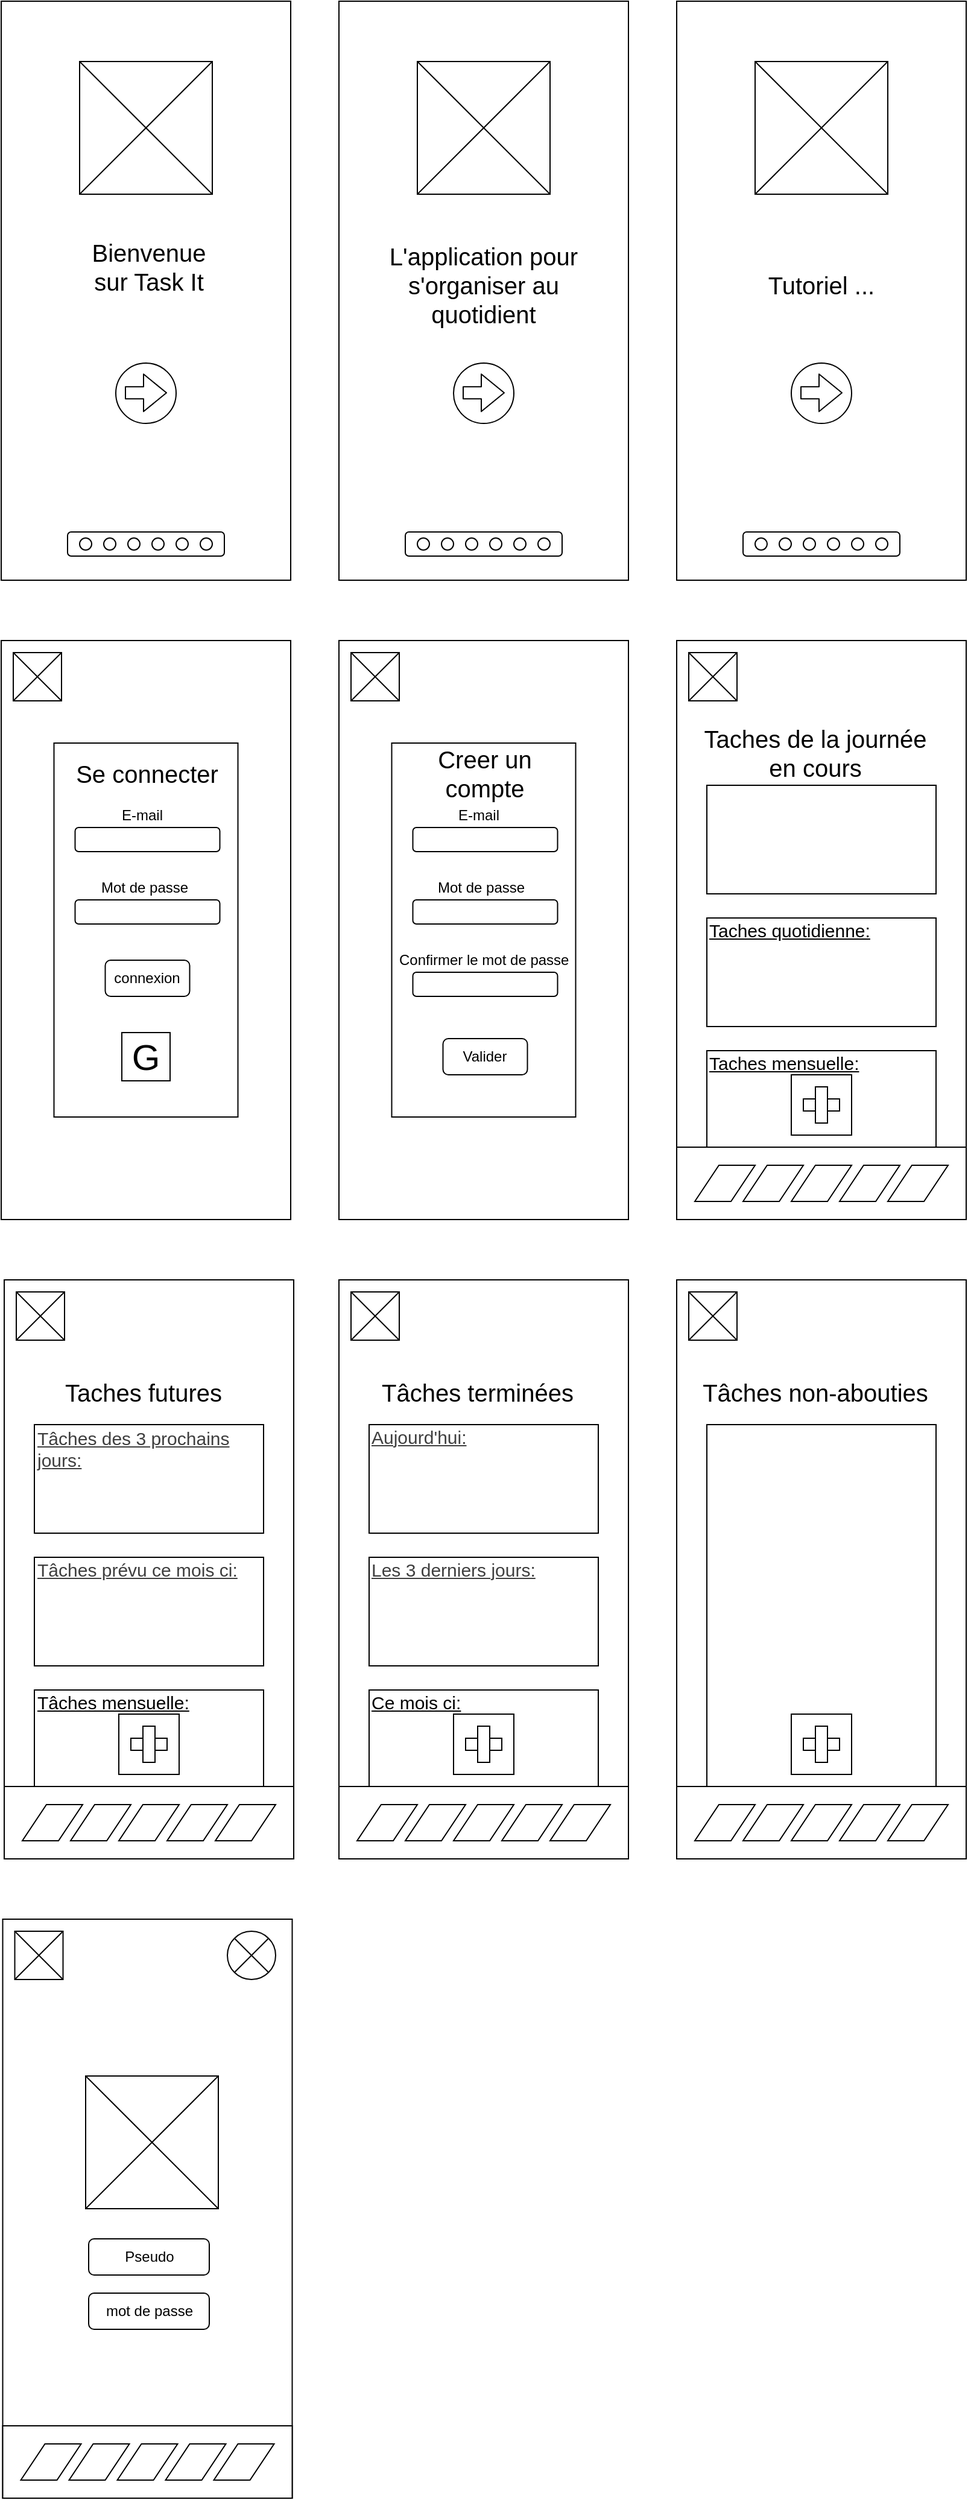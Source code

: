 <mxfile>
    <diagram id="vADeySU7U7IYrKHkTkTS" name="Page-1">
        <mxGraphModel dx="2027" dy="1375" grid="1" gridSize="10" guides="1" tooltips="1" connect="1" arrows="1" fold="1" page="1" pageScale="1" pageWidth="850" pageHeight="1100" math="0" shadow="0">
            <root>
                <mxCell id="0"/>
                <mxCell id="1" parent="0"/>
                <mxCell id="3" value="" style="rounded=0;whiteSpace=wrap;html=1;" vertex="1" parent="1">
                    <mxGeometry x="25" y="40" width="240" height="480" as="geometry"/>
                </mxCell>
                <mxCell id="6" value="" style="whiteSpace=wrap;html=1;aspect=fixed;" vertex="1" parent="1">
                    <mxGeometry x="90" y="90" width="110" height="110" as="geometry"/>
                </mxCell>
                <mxCell id="7" value="" style="endArrow=none;html=1;entryX=1;entryY=0;entryDx=0;entryDy=0;exitX=0;exitY=1;exitDx=0;exitDy=0;" edge="1" parent="1" source="6" target="6">
                    <mxGeometry width="50" height="50" relative="1" as="geometry">
                        <mxPoint x="105" y="200" as="sourcePoint"/>
                        <mxPoint x="155" y="150" as="targetPoint"/>
                    </mxGeometry>
                </mxCell>
                <mxCell id="8" value="" style="endArrow=none;html=1;entryX=1;entryY=1;entryDx=0;entryDy=0;exitX=0;exitY=0;exitDx=0;exitDy=0;" edge="1" parent="1" source="6" target="6">
                    <mxGeometry width="50" height="50" relative="1" as="geometry">
                        <mxPoint x="105" y="185" as="sourcePoint"/>
                        <mxPoint x="155" y="135" as="targetPoint"/>
                    </mxGeometry>
                </mxCell>
                <mxCell id="10" value="Bienvenue sur Task It" style="text;html=1;align=center;verticalAlign=middle;whiteSpace=wrap;rounded=0;fontSize=20;" vertex="1" parent="1">
                    <mxGeometry x="90" y="230" width="115" height="60" as="geometry"/>
                </mxCell>
                <mxCell id="11" value="" style="rounded=0;whiteSpace=wrap;html=1;" vertex="1" parent="1">
                    <mxGeometry x="305" y="40" width="240" height="480" as="geometry"/>
                </mxCell>
                <mxCell id="12" value="" style="whiteSpace=wrap;html=1;aspect=fixed;" vertex="1" parent="1">
                    <mxGeometry x="370" y="90" width="110" height="110" as="geometry"/>
                </mxCell>
                <mxCell id="13" value="" style="endArrow=none;html=1;entryX=1;entryY=0;entryDx=0;entryDy=0;exitX=0;exitY=1;exitDx=0;exitDy=0;" edge="1" parent="1" source="12" target="12">
                    <mxGeometry width="50" height="50" relative="1" as="geometry">
                        <mxPoint x="385" y="200" as="sourcePoint"/>
                        <mxPoint x="435" y="150" as="targetPoint"/>
                    </mxGeometry>
                </mxCell>
                <mxCell id="14" value="" style="endArrow=none;html=1;entryX=1;entryY=1;entryDx=0;entryDy=0;exitX=0;exitY=0;exitDx=0;exitDy=0;" edge="1" parent="1" source="12" target="12">
                    <mxGeometry width="50" height="50" relative="1" as="geometry">
                        <mxPoint x="385" y="185" as="sourcePoint"/>
                        <mxPoint x="435" y="135" as="targetPoint"/>
                    </mxGeometry>
                </mxCell>
                <mxCell id="15" value="L&#39;application pour s&#39;organiser au quotidient" style="text;html=1;align=center;verticalAlign=middle;whiteSpace=wrap;rounded=0;fontSize=20;" vertex="1" parent="1">
                    <mxGeometry x="335" y="230" width="180" height="90" as="geometry"/>
                </mxCell>
                <mxCell id="23" value="" style="rounded=1;whiteSpace=wrap;html=1;" vertex="1" parent="1">
                    <mxGeometry x="80" y="480" width="130" height="20" as="geometry"/>
                </mxCell>
                <mxCell id="16" value="" style="ellipse;whiteSpace=wrap;html=1;aspect=fixed;" vertex="1" parent="1">
                    <mxGeometry x="90" y="485" width="10" height="10" as="geometry"/>
                </mxCell>
                <mxCell id="18" value="" style="ellipse;whiteSpace=wrap;html=1;aspect=fixed;" vertex="1" parent="1">
                    <mxGeometry x="110" y="485" width="10" height="10" as="geometry"/>
                </mxCell>
                <mxCell id="19" value="" style="ellipse;whiteSpace=wrap;html=1;aspect=fixed;" vertex="1" parent="1">
                    <mxGeometry x="130" y="485" width="10" height="10" as="geometry"/>
                </mxCell>
                <mxCell id="20" value="" style="ellipse;whiteSpace=wrap;html=1;aspect=fixed;" vertex="1" parent="1">
                    <mxGeometry x="150" y="485" width="10" height="10" as="geometry"/>
                </mxCell>
                <mxCell id="25" value="" style="ellipse;whiteSpace=wrap;html=1;aspect=fixed;" vertex="1" parent="1">
                    <mxGeometry x="170" y="485" width="10" height="10" as="geometry"/>
                </mxCell>
                <mxCell id="26" value="" style="ellipse;whiteSpace=wrap;html=1;aspect=fixed;" vertex="1" parent="1">
                    <mxGeometry x="190" y="485" width="10" height="10" as="geometry"/>
                </mxCell>
                <mxCell id="34" value="" style="rounded=1;whiteSpace=wrap;html=1;" vertex="1" parent="1">
                    <mxGeometry x="360" y="480" width="130" height="20" as="geometry"/>
                </mxCell>
                <mxCell id="35" value="" style="ellipse;whiteSpace=wrap;html=1;aspect=fixed;" vertex="1" parent="1">
                    <mxGeometry x="370" y="485" width="10" height="10" as="geometry"/>
                </mxCell>
                <mxCell id="36" value="" style="ellipse;whiteSpace=wrap;html=1;aspect=fixed;" vertex="1" parent="1">
                    <mxGeometry x="390" y="485" width="10" height="10" as="geometry"/>
                </mxCell>
                <mxCell id="37" value="" style="ellipse;whiteSpace=wrap;html=1;aspect=fixed;" vertex="1" parent="1">
                    <mxGeometry x="410" y="485" width="10" height="10" as="geometry"/>
                </mxCell>
                <mxCell id="38" value="" style="ellipse;whiteSpace=wrap;html=1;aspect=fixed;" vertex="1" parent="1">
                    <mxGeometry x="430" y="485" width="10" height="10" as="geometry"/>
                </mxCell>
                <mxCell id="39" value="" style="ellipse;whiteSpace=wrap;html=1;aspect=fixed;" vertex="1" parent="1">
                    <mxGeometry x="450" y="485" width="10" height="10" as="geometry"/>
                </mxCell>
                <mxCell id="40" value="" style="ellipse;whiteSpace=wrap;html=1;aspect=fixed;" vertex="1" parent="1">
                    <mxGeometry x="470" y="485" width="10" height="10" as="geometry"/>
                </mxCell>
                <mxCell id="42" value="" style="ellipse;whiteSpace=wrap;html=1;aspect=fixed;" vertex="1" parent="1">
                    <mxGeometry x="400" y="340" width="50" height="50" as="geometry"/>
                </mxCell>
                <mxCell id="41" value="" style="shape=flexArrow;endArrow=classic;html=1;" edge="1" parent="1">
                    <mxGeometry width="50" height="50" relative="1" as="geometry">
                        <mxPoint x="407.5" y="364.66" as="sourcePoint"/>
                        <mxPoint x="442.5" y="364.66" as="targetPoint"/>
                    </mxGeometry>
                </mxCell>
                <mxCell id="43" value="" style="ellipse;whiteSpace=wrap;html=1;aspect=fixed;" vertex="1" parent="1">
                    <mxGeometry x="120" y="340" width="50" height="50" as="geometry"/>
                </mxCell>
                <mxCell id="44" value="" style="shape=flexArrow;endArrow=classic;html=1;" edge="1" parent="1">
                    <mxGeometry width="50" height="50" relative="1" as="geometry">
                        <mxPoint x="127.5" y="364.66" as="sourcePoint"/>
                        <mxPoint x="162.5" y="364.66" as="targetPoint"/>
                    </mxGeometry>
                </mxCell>
                <mxCell id="45" value="" style="rounded=0;whiteSpace=wrap;html=1;" vertex="1" parent="1">
                    <mxGeometry x="585" y="40" width="240" height="480" as="geometry"/>
                </mxCell>
                <mxCell id="46" value="" style="whiteSpace=wrap;html=1;aspect=fixed;" vertex="1" parent="1">
                    <mxGeometry x="650" y="90" width="110" height="110" as="geometry"/>
                </mxCell>
                <mxCell id="47" value="" style="endArrow=none;html=1;entryX=1;entryY=0;entryDx=0;entryDy=0;exitX=0;exitY=1;exitDx=0;exitDy=0;" edge="1" parent="1" source="46" target="46">
                    <mxGeometry width="50" height="50" relative="1" as="geometry">
                        <mxPoint x="665" y="200" as="sourcePoint"/>
                        <mxPoint x="715" y="150" as="targetPoint"/>
                    </mxGeometry>
                </mxCell>
                <mxCell id="48" value="" style="endArrow=none;html=1;entryX=1;entryY=1;entryDx=0;entryDy=0;exitX=0;exitY=0;exitDx=0;exitDy=0;" edge="1" parent="1" source="46" target="46">
                    <mxGeometry width="50" height="50" relative="1" as="geometry">
                        <mxPoint x="665" y="185" as="sourcePoint"/>
                        <mxPoint x="715" y="135" as="targetPoint"/>
                    </mxGeometry>
                </mxCell>
                <mxCell id="49" value="Tutoriel ..." style="text;html=1;align=center;verticalAlign=middle;whiteSpace=wrap;rounded=0;fontSize=20;" vertex="1" parent="1">
                    <mxGeometry x="615" y="230" width="180" height="90" as="geometry"/>
                </mxCell>
                <mxCell id="50" value="" style="rounded=1;whiteSpace=wrap;html=1;" vertex="1" parent="1">
                    <mxGeometry x="640" y="480" width="130" height="20" as="geometry"/>
                </mxCell>
                <mxCell id="51" value="" style="ellipse;whiteSpace=wrap;html=1;aspect=fixed;" vertex="1" parent="1">
                    <mxGeometry x="650" y="485" width="10" height="10" as="geometry"/>
                </mxCell>
                <mxCell id="52" value="" style="ellipse;whiteSpace=wrap;html=1;aspect=fixed;" vertex="1" parent="1">
                    <mxGeometry x="670" y="485" width="10" height="10" as="geometry"/>
                </mxCell>
                <mxCell id="53" value="" style="ellipse;whiteSpace=wrap;html=1;aspect=fixed;" vertex="1" parent="1">
                    <mxGeometry x="690" y="485" width="10" height="10" as="geometry"/>
                </mxCell>
                <mxCell id="54" value="" style="ellipse;whiteSpace=wrap;html=1;aspect=fixed;" vertex="1" parent="1">
                    <mxGeometry x="710" y="485" width="10" height="10" as="geometry"/>
                </mxCell>
                <mxCell id="55" value="" style="ellipse;whiteSpace=wrap;html=1;aspect=fixed;" vertex="1" parent="1">
                    <mxGeometry x="730" y="485" width="10" height="10" as="geometry"/>
                </mxCell>
                <mxCell id="56" value="" style="ellipse;whiteSpace=wrap;html=1;aspect=fixed;" vertex="1" parent="1">
                    <mxGeometry x="750" y="485" width="10" height="10" as="geometry"/>
                </mxCell>
                <mxCell id="57" value="" style="ellipse;whiteSpace=wrap;html=1;aspect=fixed;" vertex="1" parent="1">
                    <mxGeometry x="680" y="340" width="50" height="50" as="geometry"/>
                </mxCell>
                <mxCell id="58" value="" style="shape=flexArrow;endArrow=classic;html=1;" edge="1" parent="1">
                    <mxGeometry width="50" height="50" relative="1" as="geometry">
                        <mxPoint x="687.5" y="364.66" as="sourcePoint"/>
                        <mxPoint x="722.5" y="364.66" as="targetPoint"/>
                    </mxGeometry>
                </mxCell>
                <mxCell id="91" value="" style="rounded=0;whiteSpace=wrap;html=1;" vertex="1" parent="1">
                    <mxGeometry x="25" y="570" width="240" height="480" as="geometry"/>
                </mxCell>
                <mxCell id="84" value="" style="whiteSpace=wrap;html=1;aspect=fixed;" vertex="1" parent="1">
                    <mxGeometry x="35" y="580" width="40" height="40" as="geometry"/>
                </mxCell>
                <mxCell id="85" value="" style="endArrow=none;html=1;entryX=0;entryY=0;entryDx=0;entryDy=0;exitX=1;exitY=1;exitDx=0;exitDy=0;" edge="1" parent="1" source="84" target="84">
                    <mxGeometry width="50" height="50" relative="1" as="geometry">
                        <mxPoint x="280" y="660" as="sourcePoint"/>
                        <mxPoint x="330" y="610" as="targetPoint"/>
                    </mxGeometry>
                </mxCell>
                <mxCell id="86" value="" style="endArrow=none;html=1;entryX=1;entryY=0;entryDx=0;entryDy=0;" edge="1" parent="1" target="84">
                    <mxGeometry width="50" height="50" relative="1" as="geometry">
                        <mxPoint x="35" y="620" as="sourcePoint"/>
                        <mxPoint x="85" y="570" as="targetPoint"/>
                    </mxGeometry>
                </mxCell>
                <mxCell id="78" value="" style="rounded=0;whiteSpace=wrap;html=1;" vertex="1" parent="1">
                    <mxGeometry x="68.75" y="655" width="152.5" height="310" as="geometry"/>
                </mxCell>
                <mxCell id="74" value="" style="rounded=1;whiteSpace=wrap;html=1;" vertex="1" parent="1">
                    <mxGeometry x="86.25" y="725" width="120" height="20" as="geometry"/>
                </mxCell>
                <mxCell id="80" value="" style="rounded=1;whiteSpace=wrap;html=1;" vertex="1" parent="1">
                    <mxGeometry x="86.25" y="785" width="120" height="20" as="geometry"/>
                </mxCell>
                <mxCell id="81" value="Se connecter" style="text;html=1;align=center;verticalAlign=middle;whiteSpace=wrap;rounded=0;fontSize=20;" vertex="1" parent="1">
                    <mxGeometry x="71.25" y="665" width="150" height="30" as="geometry"/>
                </mxCell>
                <mxCell id="87" value="E-mail" style="text;html=1;align=left;verticalAlign=middle;whiteSpace=wrap;rounded=0;" vertex="1" parent="1">
                    <mxGeometry x="122.5" y="705" width="45" height="20" as="geometry"/>
                </mxCell>
                <mxCell id="88" value="Mot de passe" style="text;html=1;align=left;verticalAlign=middle;whiteSpace=wrap;rounded=0;" vertex="1" parent="1">
                    <mxGeometry x="106.25" y="765" width="77.5" height="20" as="geometry"/>
                </mxCell>
                <mxCell id="89" value="connexion" style="rounded=1;whiteSpace=wrap;html=1;" vertex="1" parent="1">
                    <mxGeometry x="111.25" y="835" width="70" height="30" as="geometry"/>
                </mxCell>
                <mxCell id="90" value="&lt;font style=&quot;font-size: 30px;&quot;&gt;G&lt;/font&gt;" style="whiteSpace=wrap;html=1;aspect=fixed;" vertex="1" parent="1">
                    <mxGeometry x="125" y="895" width="40" height="40" as="geometry"/>
                </mxCell>
                <mxCell id="92" value="" style="rounded=0;whiteSpace=wrap;html=1;" vertex="1" parent="1">
                    <mxGeometry x="305" y="570" width="240" height="480" as="geometry"/>
                </mxCell>
                <mxCell id="93" value="" style="whiteSpace=wrap;html=1;aspect=fixed;" vertex="1" parent="1">
                    <mxGeometry x="315" y="580" width="40" height="40" as="geometry"/>
                </mxCell>
                <mxCell id="94" value="" style="endArrow=none;html=1;entryX=0;entryY=0;entryDx=0;entryDy=0;exitX=1;exitY=1;exitDx=0;exitDy=0;" edge="1" parent="1" source="93" target="93">
                    <mxGeometry width="50" height="50" relative="1" as="geometry">
                        <mxPoint x="560" y="660" as="sourcePoint"/>
                        <mxPoint x="610" y="610" as="targetPoint"/>
                    </mxGeometry>
                </mxCell>
                <mxCell id="95" value="" style="endArrow=none;html=1;entryX=1;entryY=0;entryDx=0;entryDy=0;" edge="1" parent="1" target="93">
                    <mxGeometry width="50" height="50" relative="1" as="geometry">
                        <mxPoint x="315" y="620" as="sourcePoint"/>
                        <mxPoint x="365" y="570" as="targetPoint"/>
                    </mxGeometry>
                </mxCell>
                <mxCell id="96" value="" style="rounded=0;whiteSpace=wrap;html=1;" vertex="1" parent="1">
                    <mxGeometry x="348.75" y="655" width="152.5" height="310" as="geometry"/>
                </mxCell>
                <mxCell id="97" value="" style="rounded=1;whiteSpace=wrap;html=1;" vertex="1" parent="1">
                    <mxGeometry x="366.25" y="725" width="120" height="20" as="geometry"/>
                </mxCell>
                <mxCell id="98" value="" style="rounded=1;whiteSpace=wrap;html=1;" vertex="1" parent="1">
                    <mxGeometry x="366.25" y="785" width="120" height="20" as="geometry"/>
                </mxCell>
                <mxCell id="99" value="Creer un compte" style="text;html=1;align=center;verticalAlign=middle;whiteSpace=wrap;rounded=0;fontSize=20;" vertex="1" parent="1">
                    <mxGeometry x="351.25" y="665" width="150" height="30" as="geometry"/>
                </mxCell>
                <mxCell id="100" value="E-mail" style="text;html=1;align=left;verticalAlign=middle;whiteSpace=wrap;rounded=0;" vertex="1" parent="1">
                    <mxGeometry x="402.37" y="705" width="45" height="20" as="geometry"/>
                </mxCell>
                <mxCell id="101" value="Mot de passe" style="text;html=1;align=left;verticalAlign=middle;whiteSpace=wrap;rounded=0;" vertex="1" parent="1">
                    <mxGeometry x="385" y="765" width="85" height="20" as="geometry"/>
                </mxCell>
                <mxCell id="102" value="Valider" style="rounded=1;whiteSpace=wrap;html=1;" vertex="1" parent="1">
                    <mxGeometry x="391.25" y="900" width="70" height="30" as="geometry"/>
                </mxCell>
                <mxCell id="104" value="" style="rounded=1;whiteSpace=wrap;html=1;" vertex="1" parent="1">
                    <mxGeometry x="366.25" y="845" width="120" height="20" as="geometry"/>
                </mxCell>
                <mxCell id="105" value="Confirmer le mot de passe" style="text;html=1;align=left;verticalAlign=middle;whiteSpace=wrap;rounded=0;" vertex="1" parent="1">
                    <mxGeometry x="353" y="825" width="143.75" height="20" as="geometry"/>
                </mxCell>
                <mxCell id="107" value="" style="rounded=0;whiteSpace=wrap;html=1;" vertex="1" parent="1">
                    <mxGeometry x="585" y="570" width="240" height="480" as="geometry"/>
                </mxCell>
                <mxCell id="108" value="" style="whiteSpace=wrap;html=1;aspect=fixed;" vertex="1" parent="1">
                    <mxGeometry x="595" y="580" width="40" height="40" as="geometry"/>
                </mxCell>
                <mxCell id="109" value="" style="endArrow=none;html=1;entryX=0;entryY=0;entryDx=0;entryDy=0;exitX=1;exitY=1;exitDx=0;exitDy=0;" edge="1" parent="1" source="108" target="108">
                    <mxGeometry width="50" height="50" relative="1" as="geometry">
                        <mxPoint x="840" y="660" as="sourcePoint"/>
                        <mxPoint x="890" y="610" as="targetPoint"/>
                    </mxGeometry>
                </mxCell>
                <mxCell id="110" value="" style="endArrow=none;html=1;entryX=1;entryY=0;entryDx=0;entryDy=0;" edge="1" parent="1" target="108">
                    <mxGeometry width="50" height="50" relative="1" as="geometry">
                        <mxPoint x="595" y="620" as="sourcePoint"/>
                        <mxPoint x="645" y="570" as="targetPoint"/>
                    </mxGeometry>
                </mxCell>
                <mxCell id="111" value="" style="rounded=0;whiteSpace=wrap;html=1;" vertex="1" parent="1">
                    <mxGeometry x="610" y="690" width="190" height="90" as="geometry"/>
                </mxCell>
                <mxCell id="120" value="Taches de la journée en cours" style="text;html=1;align=center;verticalAlign=middle;whiteSpace=wrap;rounded=0;fontSize=20;" vertex="1" parent="1">
                    <mxGeometry x="605" y="650" width="190" height="25" as="geometry"/>
                </mxCell>
                <mxCell id="124" value="" style="rounded=0;whiteSpace=wrap;html=1;" vertex="1" parent="1">
                    <mxGeometry x="610" y="800" width="190" height="90" as="geometry"/>
                </mxCell>
                <mxCell id="125" value="&lt;font style=&quot;font-size: 15px;&quot;&gt;&lt;u&gt;Taches quotidienne:&lt;/u&gt;&lt;/font&gt;" style="text;html=1;align=left;verticalAlign=middle;whiteSpace=wrap;rounded=0;" vertex="1" parent="1">
                    <mxGeometry x="610" y="800" width="140" height="20" as="geometry"/>
                </mxCell>
                <mxCell id="126" value="" style="rounded=0;whiteSpace=wrap;html=1;" vertex="1" parent="1">
                    <mxGeometry x="610" y="910" width="190" height="90" as="geometry"/>
                </mxCell>
                <mxCell id="127" value="&lt;font style=&quot;font-size: 15px;&quot;&gt;&lt;u&gt;Taches mensuelle:&lt;/u&gt;&lt;/font&gt;" style="text;html=1;align=left;verticalAlign=middle;whiteSpace=wrap;rounded=0;" vertex="1" parent="1">
                    <mxGeometry x="610" y="910" width="140" height="20" as="geometry"/>
                </mxCell>
                <mxCell id="129" value="" style="rounded=0;whiteSpace=wrap;html=1;" vertex="1" parent="1">
                    <mxGeometry x="585" y="990" width="240" height="60" as="geometry"/>
                </mxCell>
                <mxCell id="130" value="" style="shape=parallelogram;perimeter=parallelogramPerimeter;whiteSpace=wrap;html=1;fixedSize=1;" vertex="1" parent="1">
                    <mxGeometry x="600" y="1005" width="50" height="30" as="geometry"/>
                </mxCell>
                <mxCell id="131" value="" style="shape=parallelogram;perimeter=parallelogramPerimeter;whiteSpace=wrap;html=1;fixedSize=1;" vertex="1" parent="1">
                    <mxGeometry x="640" y="1005" width="50" height="30" as="geometry"/>
                </mxCell>
                <mxCell id="132" value="" style="shape=parallelogram;perimeter=parallelogramPerimeter;whiteSpace=wrap;html=1;fixedSize=1;" vertex="1" parent="1">
                    <mxGeometry x="680" y="1005" width="50" height="30" as="geometry"/>
                </mxCell>
                <mxCell id="133" value="" style="shape=parallelogram;perimeter=parallelogramPerimeter;whiteSpace=wrap;html=1;fixedSize=1;" vertex="1" parent="1">
                    <mxGeometry x="720" y="1005" width="50" height="30" as="geometry"/>
                </mxCell>
                <mxCell id="134" value="" style="shape=parallelogram;perimeter=parallelogramPerimeter;whiteSpace=wrap;html=1;fixedSize=1;" vertex="1" parent="1">
                    <mxGeometry x="760" y="1005" width="50" height="30" as="geometry"/>
                </mxCell>
                <mxCell id="139" value="" style="whiteSpace=wrap;html=1;aspect=fixed;" vertex="1" parent="1">
                    <mxGeometry x="680" y="930" width="50" height="50" as="geometry"/>
                </mxCell>
                <mxCell id="140" value="" style="rounded=0;whiteSpace=wrap;html=1;labelBackgroundColor=#000000;labelBorderColor=default;textShadow=0;" vertex="1" parent="1">
                    <mxGeometry x="690" y="950" width="30" height="10" as="geometry"/>
                </mxCell>
                <mxCell id="141" value="" style="rounded=0;whiteSpace=wrap;html=1;labelBackgroundColor=#000000;labelBorderColor=default;textShadow=0;" vertex="1" parent="1">
                    <mxGeometry x="700" y="940" width="10" height="30" as="geometry"/>
                </mxCell>
                <mxCell id="142" value="" style="rounded=0;whiteSpace=wrap;html=1;" vertex="1" parent="1">
                    <mxGeometry x="27.5" y="1100" width="240" height="480" as="geometry"/>
                </mxCell>
                <mxCell id="143" value="" style="whiteSpace=wrap;html=1;aspect=fixed;" vertex="1" parent="1">
                    <mxGeometry x="37.5" y="1110" width="40" height="40" as="geometry"/>
                </mxCell>
                <mxCell id="144" value="" style="endArrow=none;html=1;entryX=0;entryY=0;entryDx=0;entryDy=0;exitX=1;exitY=1;exitDx=0;exitDy=0;" edge="1" parent="1" source="143" target="143">
                    <mxGeometry width="50" height="50" relative="1" as="geometry">
                        <mxPoint x="282.5" y="1190" as="sourcePoint"/>
                        <mxPoint x="332.5" y="1140" as="targetPoint"/>
                    </mxGeometry>
                </mxCell>
                <mxCell id="145" value="" style="endArrow=none;html=1;entryX=1;entryY=0;entryDx=0;entryDy=0;" edge="1" parent="1" target="143">
                    <mxGeometry width="50" height="50" relative="1" as="geometry">
                        <mxPoint x="37.5" y="1150" as="sourcePoint"/>
                        <mxPoint x="87.5" y="1100" as="targetPoint"/>
                    </mxGeometry>
                </mxCell>
                <mxCell id="146" value="" style="rounded=0;whiteSpace=wrap;html=1;" vertex="1" parent="1">
                    <mxGeometry x="52.5" y="1220" width="190" height="90" as="geometry"/>
                </mxCell>
                <mxCell id="147" value="Taches futures" style="text;html=1;align=center;verticalAlign=middle;whiteSpace=wrap;rounded=0;fontSize=20;" vertex="1" parent="1">
                    <mxGeometry x="47.5" y="1180" width="190" height="25" as="geometry"/>
                </mxCell>
                <mxCell id="148" value="" style="rounded=0;whiteSpace=wrap;html=1;" vertex="1" parent="1">
                    <mxGeometry x="52.5" y="1330" width="190" height="90" as="geometry"/>
                </mxCell>
                <mxCell id="149" value="&lt;u style=&quot;color: rgb(63, 63, 63); font-size: 15px;&quot;&gt;Tâches prévu ce mois ci:&lt;/u&gt;" style="text;html=1;align=left;verticalAlign=middle;whiteSpace=wrap;rounded=0;" vertex="1" parent="1">
                    <mxGeometry x="52.5" y="1330" width="187.5" height="20" as="geometry"/>
                </mxCell>
                <mxCell id="150" value="" style="rounded=0;whiteSpace=wrap;html=1;" vertex="1" parent="1">
                    <mxGeometry x="52.5" y="1440" width="190" height="90" as="geometry"/>
                </mxCell>
                <mxCell id="151" value="&lt;font style=&quot;font-size: 15px;&quot;&gt;&lt;u&gt;Tâches mensuelle:&lt;/u&gt;&lt;/font&gt;" style="text;html=1;align=left;verticalAlign=middle;whiteSpace=wrap;rounded=0;" vertex="1" parent="1">
                    <mxGeometry x="52.5" y="1440" width="140" height="20" as="geometry"/>
                </mxCell>
                <mxCell id="152" value="" style="rounded=0;whiteSpace=wrap;html=1;" vertex="1" parent="1">
                    <mxGeometry x="27.5" y="1520" width="240" height="60" as="geometry"/>
                </mxCell>
                <mxCell id="153" value="" style="shape=parallelogram;perimeter=parallelogramPerimeter;whiteSpace=wrap;html=1;fixedSize=1;" vertex="1" parent="1">
                    <mxGeometry x="42.5" y="1535" width="50" height="30" as="geometry"/>
                </mxCell>
                <mxCell id="154" value="" style="shape=parallelogram;perimeter=parallelogramPerimeter;whiteSpace=wrap;html=1;fixedSize=1;" vertex="1" parent="1">
                    <mxGeometry x="82.5" y="1535" width="50" height="30" as="geometry"/>
                </mxCell>
                <mxCell id="155" value="" style="shape=parallelogram;perimeter=parallelogramPerimeter;whiteSpace=wrap;html=1;fixedSize=1;" vertex="1" parent="1">
                    <mxGeometry x="122.5" y="1535" width="50" height="30" as="geometry"/>
                </mxCell>
                <mxCell id="156" value="" style="shape=parallelogram;perimeter=parallelogramPerimeter;whiteSpace=wrap;html=1;fixedSize=1;" vertex="1" parent="1">
                    <mxGeometry x="162.5" y="1535" width="50" height="30" as="geometry"/>
                </mxCell>
                <mxCell id="157" value="" style="shape=parallelogram;perimeter=parallelogramPerimeter;whiteSpace=wrap;html=1;fixedSize=1;" vertex="1" parent="1">
                    <mxGeometry x="202.5" y="1535" width="50" height="30" as="geometry"/>
                </mxCell>
                <mxCell id="158" value="" style="whiteSpace=wrap;html=1;aspect=fixed;" vertex="1" parent="1">
                    <mxGeometry x="122.5" y="1460" width="50" height="50" as="geometry"/>
                </mxCell>
                <mxCell id="159" value="" style="rounded=0;whiteSpace=wrap;html=1;labelBackgroundColor=#000000;labelBorderColor=default;textShadow=0;" vertex="1" parent="1">
                    <mxGeometry x="132.5" y="1480" width="30" height="10" as="geometry"/>
                </mxCell>
                <mxCell id="160" value="" style="rounded=0;whiteSpace=wrap;html=1;labelBackgroundColor=#000000;labelBorderColor=default;textShadow=0;" vertex="1" parent="1">
                    <mxGeometry x="142.5" y="1470" width="10" height="30" as="geometry"/>
                </mxCell>
                <mxCell id="162" value="&lt;u style=&quot;color: rgb(63, 63, 63); font-size: 15px;&quot;&gt;Tâches des 3 prochains jours:&lt;/u&gt;" style="text;html=1;align=left;verticalAlign=middle;whiteSpace=wrap;rounded=0;" vertex="1" parent="1">
                    <mxGeometry x="52.5" y="1220" width="187.5" height="40" as="geometry"/>
                </mxCell>
                <mxCell id="164" value="" style="rounded=0;whiteSpace=wrap;html=1;" vertex="1" parent="1">
                    <mxGeometry x="305" y="1100" width="240" height="480" as="geometry"/>
                </mxCell>
                <mxCell id="165" value="" style="whiteSpace=wrap;html=1;aspect=fixed;" vertex="1" parent="1">
                    <mxGeometry x="315" y="1110" width="40" height="40" as="geometry"/>
                </mxCell>
                <mxCell id="166" value="" style="endArrow=none;html=1;entryX=0;entryY=0;entryDx=0;entryDy=0;exitX=1;exitY=1;exitDx=0;exitDy=0;" edge="1" parent="1" source="165" target="165">
                    <mxGeometry width="50" height="50" relative="1" as="geometry">
                        <mxPoint x="560" y="1190" as="sourcePoint"/>
                        <mxPoint x="610" y="1140" as="targetPoint"/>
                    </mxGeometry>
                </mxCell>
                <mxCell id="167" value="" style="endArrow=none;html=1;entryX=1;entryY=0;entryDx=0;entryDy=0;" edge="1" parent="1" target="165">
                    <mxGeometry width="50" height="50" relative="1" as="geometry">
                        <mxPoint x="315" y="1150" as="sourcePoint"/>
                        <mxPoint x="365" y="1100" as="targetPoint"/>
                    </mxGeometry>
                </mxCell>
                <mxCell id="168" value="" style="rounded=0;whiteSpace=wrap;html=1;" vertex="1" parent="1">
                    <mxGeometry x="330" y="1220" width="190" height="90" as="geometry"/>
                </mxCell>
                <mxCell id="169" value="Tâches terminées" style="text;html=1;align=center;verticalAlign=middle;whiteSpace=wrap;rounded=0;fontSize=20;" vertex="1" parent="1">
                    <mxGeometry x="325" y="1180" width="190" height="25" as="geometry"/>
                </mxCell>
                <mxCell id="170" value="" style="rounded=0;whiteSpace=wrap;html=1;" vertex="1" parent="1">
                    <mxGeometry x="330" y="1330" width="190" height="90" as="geometry"/>
                </mxCell>
                <mxCell id="171" value="&lt;u style=&quot;color: rgb(63, 63, 63); font-size: 15px;&quot;&gt;Les 3 derniers jours:&lt;/u&gt;" style="text;html=1;align=left;verticalAlign=middle;whiteSpace=wrap;rounded=0;" vertex="1" parent="1">
                    <mxGeometry x="330" y="1330" width="140" height="20" as="geometry"/>
                </mxCell>
                <mxCell id="172" value="" style="rounded=0;whiteSpace=wrap;html=1;" vertex="1" parent="1">
                    <mxGeometry x="330" y="1440" width="190" height="90" as="geometry"/>
                </mxCell>
                <mxCell id="173" value="&lt;font style=&quot;font-size: 15px;&quot;&gt;&lt;u&gt;Ce mois ci:&lt;/u&gt;&lt;/font&gt;" style="text;html=1;align=left;verticalAlign=middle;whiteSpace=wrap;rounded=0;" vertex="1" parent="1">
                    <mxGeometry x="330" y="1440" width="140" height="20" as="geometry"/>
                </mxCell>
                <mxCell id="174" value="" style="rounded=0;whiteSpace=wrap;html=1;" vertex="1" parent="1">
                    <mxGeometry x="305" y="1520" width="240" height="60" as="geometry"/>
                </mxCell>
                <mxCell id="175" value="" style="shape=parallelogram;perimeter=parallelogramPerimeter;whiteSpace=wrap;html=1;fixedSize=1;" vertex="1" parent="1">
                    <mxGeometry x="320" y="1535" width="50" height="30" as="geometry"/>
                </mxCell>
                <mxCell id="176" value="" style="shape=parallelogram;perimeter=parallelogramPerimeter;whiteSpace=wrap;html=1;fixedSize=1;" vertex="1" parent="1">
                    <mxGeometry x="360" y="1535" width="50" height="30" as="geometry"/>
                </mxCell>
                <mxCell id="177" value="" style="shape=parallelogram;perimeter=parallelogramPerimeter;whiteSpace=wrap;html=1;fixedSize=1;" vertex="1" parent="1">
                    <mxGeometry x="400" y="1535" width="50" height="30" as="geometry"/>
                </mxCell>
                <mxCell id="178" value="" style="shape=parallelogram;perimeter=parallelogramPerimeter;whiteSpace=wrap;html=1;fixedSize=1;" vertex="1" parent="1">
                    <mxGeometry x="440" y="1535" width="50" height="30" as="geometry"/>
                </mxCell>
                <mxCell id="179" value="" style="shape=parallelogram;perimeter=parallelogramPerimeter;whiteSpace=wrap;html=1;fixedSize=1;" vertex="1" parent="1">
                    <mxGeometry x="480" y="1535" width="50" height="30" as="geometry"/>
                </mxCell>
                <mxCell id="180" value="" style="whiteSpace=wrap;html=1;aspect=fixed;" vertex="1" parent="1">
                    <mxGeometry x="400" y="1460" width="50" height="50" as="geometry"/>
                </mxCell>
                <mxCell id="181" value="" style="rounded=0;whiteSpace=wrap;html=1;labelBackgroundColor=#000000;labelBorderColor=default;textShadow=0;" vertex="1" parent="1">
                    <mxGeometry x="410" y="1480" width="30" height="10" as="geometry"/>
                </mxCell>
                <mxCell id="182" value="" style="rounded=0;whiteSpace=wrap;html=1;labelBackgroundColor=#000000;labelBorderColor=default;textShadow=0;" vertex="1" parent="1">
                    <mxGeometry x="420" y="1470" width="10" height="30" as="geometry"/>
                </mxCell>
                <mxCell id="183" value="&lt;u style=&quot;color: rgb(63, 63, 63); font-size: 15px;&quot;&gt;Aujourd&#39;hui:&lt;/u&gt;" style="text;html=1;align=left;verticalAlign=middle;whiteSpace=wrap;rounded=0;" vertex="1" parent="1">
                    <mxGeometry x="330" y="1220" width="140" height="20" as="geometry"/>
                </mxCell>
                <mxCell id="185" value="" style="rounded=0;whiteSpace=wrap;html=1;" vertex="1" parent="1">
                    <mxGeometry x="585" y="1100" width="240" height="480" as="geometry"/>
                </mxCell>
                <mxCell id="186" value="" style="whiteSpace=wrap;html=1;aspect=fixed;" vertex="1" parent="1">
                    <mxGeometry x="595" y="1110" width="40" height="40" as="geometry"/>
                </mxCell>
                <mxCell id="187" value="" style="endArrow=none;html=1;entryX=0;entryY=0;entryDx=0;entryDy=0;exitX=1;exitY=1;exitDx=0;exitDy=0;" edge="1" parent="1" source="186" target="186">
                    <mxGeometry width="50" height="50" relative="1" as="geometry">
                        <mxPoint x="840" y="1190" as="sourcePoint"/>
                        <mxPoint x="890" y="1140" as="targetPoint"/>
                    </mxGeometry>
                </mxCell>
                <mxCell id="188" value="" style="endArrow=none;html=1;entryX=1;entryY=0;entryDx=0;entryDy=0;" edge="1" parent="1" target="186">
                    <mxGeometry width="50" height="50" relative="1" as="geometry">
                        <mxPoint x="595" y="1150" as="sourcePoint"/>
                        <mxPoint x="645" y="1100" as="targetPoint"/>
                    </mxGeometry>
                </mxCell>
                <mxCell id="189" value="" style="rounded=0;whiteSpace=wrap;html=1;" vertex="1" parent="1">
                    <mxGeometry x="610" y="1220" width="190" height="310" as="geometry"/>
                </mxCell>
                <mxCell id="190" value="Tâches non-abouties" style="text;html=1;align=center;verticalAlign=middle;whiteSpace=wrap;rounded=0;fontSize=20;" vertex="1" parent="1">
                    <mxGeometry x="605" y="1180" width="190" height="25" as="geometry"/>
                </mxCell>
                <mxCell id="195" value="" style="rounded=0;whiteSpace=wrap;html=1;" vertex="1" parent="1">
                    <mxGeometry x="585" y="1520" width="240" height="60" as="geometry"/>
                </mxCell>
                <mxCell id="196" value="" style="shape=parallelogram;perimeter=parallelogramPerimeter;whiteSpace=wrap;html=1;fixedSize=1;" vertex="1" parent="1">
                    <mxGeometry x="600" y="1535" width="50" height="30" as="geometry"/>
                </mxCell>
                <mxCell id="197" value="" style="shape=parallelogram;perimeter=parallelogramPerimeter;whiteSpace=wrap;html=1;fixedSize=1;" vertex="1" parent="1">
                    <mxGeometry x="640" y="1535" width="50" height="30" as="geometry"/>
                </mxCell>
                <mxCell id="198" value="" style="shape=parallelogram;perimeter=parallelogramPerimeter;whiteSpace=wrap;html=1;fixedSize=1;" vertex="1" parent="1">
                    <mxGeometry x="680" y="1535" width="50" height="30" as="geometry"/>
                </mxCell>
                <mxCell id="199" value="" style="shape=parallelogram;perimeter=parallelogramPerimeter;whiteSpace=wrap;html=1;fixedSize=1;" vertex="1" parent="1">
                    <mxGeometry x="720" y="1535" width="50" height="30" as="geometry"/>
                </mxCell>
                <mxCell id="200" value="" style="shape=parallelogram;perimeter=parallelogramPerimeter;whiteSpace=wrap;html=1;fixedSize=1;" vertex="1" parent="1">
                    <mxGeometry x="760" y="1535" width="50" height="30" as="geometry"/>
                </mxCell>
                <mxCell id="201" value="" style="whiteSpace=wrap;html=1;aspect=fixed;" vertex="1" parent="1">
                    <mxGeometry x="680" y="1460" width="50" height="50" as="geometry"/>
                </mxCell>
                <mxCell id="202" value="" style="rounded=0;whiteSpace=wrap;html=1;labelBackgroundColor=#000000;labelBorderColor=default;textShadow=0;" vertex="1" parent="1">
                    <mxGeometry x="690" y="1480" width="30" height="10" as="geometry"/>
                </mxCell>
                <mxCell id="203" value="" style="rounded=0;whiteSpace=wrap;html=1;labelBackgroundColor=#000000;labelBorderColor=default;textShadow=0;" vertex="1" parent="1">
                    <mxGeometry x="700" y="1470" width="10" height="30" as="geometry"/>
                </mxCell>
                <mxCell id="205" value="" style="rounded=0;whiteSpace=wrap;html=1;" vertex="1" parent="1">
                    <mxGeometry x="26.25" y="1630" width="240" height="480" as="geometry"/>
                </mxCell>
                <mxCell id="206" value="" style="whiteSpace=wrap;html=1;aspect=fixed;" vertex="1" parent="1">
                    <mxGeometry x="36.25" y="1640" width="40" height="40" as="geometry"/>
                </mxCell>
                <mxCell id="207" value="" style="endArrow=none;html=1;entryX=0;entryY=0;entryDx=0;entryDy=0;exitX=1;exitY=1;exitDx=0;exitDy=0;" edge="1" parent="1" source="206" target="206">
                    <mxGeometry width="50" height="50" relative="1" as="geometry">
                        <mxPoint x="281.25" y="1720" as="sourcePoint"/>
                        <mxPoint x="331.25" y="1670" as="targetPoint"/>
                    </mxGeometry>
                </mxCell>
                <mxCell id="208" value="" style="endArrow=none;html=1;entryX=1;entryY=0;entryDx=0;entryDy=0;" edge="1" parent="1" target="206">
                    <mxGeometry width="50" height="50" relative="1" as="geometry">
                        <mxPoint x="36.25" y="1680" as="sourcePoint"/>
                        <mxPoint x="86.25" y="1630" as="targetPoint"/>
                    </mxGeometry>
                </mxCell>
                <mxCell id="211" value="" style="rounded=0;whiteSpace=wrap;html=1;" vertex="1" parent="1">
                    <mxGeometry x="26.25" y="2050" width="240" height="60" as="geometry"/>
                </mxCell>
                <mxCell id="212" value="" style="shape=parallelogram;perimeter=parallelogramPerimeter;whiteSpace=wrap;html=1;fixedSize=1;" vertex="1" parent="1">
                    <mxGeometry x="41.25" y="2065" width="50" height="30" as="geometry"/>
                </mxCell>
                <mxCell id="213" value="" style="shape=parallelogram;perimeter=parallelogramPerimeter;whiteSpace=wrap;html=1;fixedSize=1;" vertex="1" parent="1">
                    <mxGeometry x="81.25" y="2065" width="50" height="30" as="geometry"/>
                </mxCell>
                <mxCell id="214" value="" style="shape=parallelogram;perimeter=parallelogramPerimeter;whiteSpace=wrap;html=1;fixedSize=1;" vertex="1" parent="1">
                    <mxGeometry x="121.25" y="2065" width="50" height="30" as="geometry"/>
                </mxCell>
                <mxCell id="215" value="" style="shape=parallelogram;perimeter=parallelogramPerimeter;whiteSpace=wrap;html=1;fixedSize=1;" vertex="1" parent="1">
                    <mxGeometry x="161.25" y="2065" width="50" height="30" as="geometry"/>
                </mxCell>
                <mxCell id="216" value="" style="shape=parallelogram;perimeter=parallelogramPerimeter;whiteSpace=wrap;html=1;fixedSize=1;" vertex="1" parent="1">
                    <mxGeometry x="201.25" y="2065" width="50" height="30" as="geometry"/>
                </mxCell>
                <mxCell id="220" value="" style="whiteSpace=wrap;html=1;aspect=fixed;" vertex="1" parent="1">
                    <mxGeometry x="95" y="1760" width="110" height="110" as="geometry"/>
                </mxCell>
                <mxCell id="221" value="" style="endArrow=none;html=1;entryX=1;entryY=0;entryDx=0;entryDy=0;exitX=0;exitY=1;exitDx=0;exitDy=0;" edge="1" parent="1" source="220" target="220">
                    <mxGeometry width="50" height="50" relative="1" as="geometry">
                        <mxPoint x="110" y="1870" as="sourcePoint"/>
                        <mxPoint x="160" y="1820" as="targetPoint"/>
                    </mxGeometry>
                </mxCell>
                <mxCell id="222" value="" style="endArrow=none;html=1;entryX=1;entryY=1;entryDx=0;entryDy=0;exitX=0;exitY=0;exitDx=0;exitDy=0;" edge="1" parent="1" source="220" target="220">
                    <mxGeometry width="50" height="50" relative="1" as="geometry">
                        <mxPoint x="110" y="1855" as="sourcePoint"/>
                        <mxPoint x="160" y="1805" as="targetPoint"/>
                    </mxGeometry>
                </mxCell>
                <mxCell id="223" value="Pseudo" style="rounded=1;whiteSpace=wrap;html=1;" vertex="1" parent="1">
                    <mxGeometry x="97.5" y="1895" width="100" height="30" as="geometry"/>
                </mxCell>
                <mxCell id="224" value="mot de passe" style="rounded=1;whiteSpace=wrap;html=1;" vertex="1" parent="1">
                    <mxGeometry x="97.5" y="1940" width="100" height="30" as="geometry"/>
                </mxCell>
                <mxCell id="225" value="" style="ellipse;whiteSpace=wrap;html=1;aspect=fixed;" vertex="1" parent="1">
                    <mxGeometry x="212.5" y="1640" width="40" height="40" as="geometry"/>
                </mxCell>
                <mxCell id="227" value="" style="endArrow=none;html=1;entryX=1;entryY=0;entryDx=0;entryDy=0;exitX=0;exitY=1;exitDx=0;exitDy=0;" edge="1" parent="1" source="225" target="225">
                    <mxGeometry width="50" height="50" relative="1" as="geometry">
                        <mxPoint x="215" y="1680" as="sourcePoint"/>
                        <mxPoint x="265" y="1630" as="targetPoint"/>
                    </mxGeometry>
                </mxCell>
                <mxCell id="228" value="" style="endArrow=none;html=1;entryX=0;entryY=0;entryDx=0;entryDy=0;exitX=1;exitY=1;exitDx=0;exitDy=0;" edge="1" parent="1" source="225" target="225">
                    <mxGeometry width="50" height="50" relative="1" as="geometry">
                        <mxPoint x="250" y="1640" as="sourcePoint"/>
                        <mxPoint x="300" y="1590" as="targetPoint"/>
                    </mxGeometry>
                </mxCell>
            </root>
        </mxGraphModel>
    </diagram>
</mxfile>